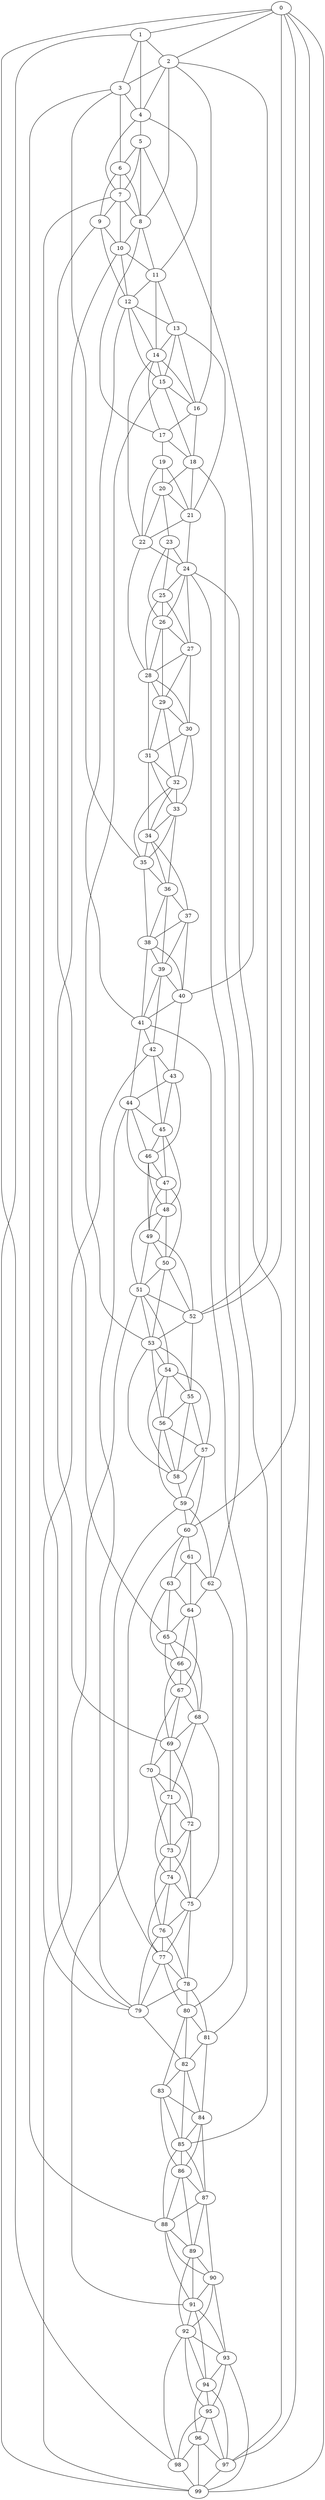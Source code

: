 strict graph "watts_strogatz_graph(100,6,0.1)" {
0;
1;
2;
3;
4;
5;
6;
7;
8;
9;
10;
11;
12;
13;
14;
15;
16;
17;
18;
19;
20;
21;
22;
23;
24;
25;
26;
27;
28;
29;
30;
31;
32;
33;
34;
35;
36;
37;
38;
39;
40;
41;
42;
43;
44;
45;
46;
47;
48;
49;
50;
51;
52;
53;
54;
55;
56;
57;
58;
59;
60;
61;
62;
63;
64;
65;
66;
67;
68;
69;
70;
71;
72;
73;
74;
75;
76;
77;
78;
79;
80;
81;
82;
83;
84;
85;
86;
87;
88;
89;
90;
91;
92;
93;
94;
95;
96;
97;
98;
99;
0 -- 1  [is_available=True, prob="0.761963316721"];
0 -- 2  [is_available=True, prob="0.589224174296"];
0 -- 97  [is_available=True, prob="0.838077169162"];
0 -- 98  [is_available=True, prob="0.0946249007542"];
0 -- 99  [is_available=True, prob="0.0228631762062"];
0 -- 52  [is_available=True, prob="1.0"];
0 -- 60  [is_available=True, prob="0.510577692414"];
1 -- 2  [is_available=True, prob="0.197898475148"];
1 -- 99  [is_available=True, prob="0.628161790045"];
1 -- 4  [is_available=True, prob="0.973612078629"];
1 -- 3  [is_available=True, prob="0.209171739549"];
2 -- 3  [is_available=True, prob="0.0310387810335"];
2 -- 4  [is_available=True, prob="0.403297213533"];
2 -- 8  [is_available=True, prob="0.0199128095559"];
2 -- 16  [is_available=True, prob="0.885353657148"];
2 -- 52  [is_available=True, prob="0.417626349481"];
3 -- 35  [is_available=True, prob="0.488376464084"];
3 -- 4  [is_available=True, prob="0.164203342935"];
3 -- 6  [is_available=True, prob="1.0"];
3 -- 88  [is_available=True, prob="0.285747941329"];
4 -- 5  [is_available=True, prob="0.571455528173"];
4 -- 7  [is_available=True, prob="1.0"];
4 -- 11  [is_available=True, prob="0.641770277265"];
5 -- 6  [is_available=True, prob="0.203699664674"];
5 -- 7  [is_available=True, prob="0.121609047114"];
5 -- 8  [is_available=True, prob="0.902072684991"];
5 -- 40  [is_available=True, prob="1.0"];
6 -- 7  [is_available=True, prob="0.406534709637"];
6 -- 8  [is_available=True, prob="1.0"];
6 -- 9  [is_available=True, prob="0.957800872905"];
7 -- 8  [is_available=True, prob="0.85029997352"];
7 -- 9  [is_available=True, prob="1.0"];
7 -- 10  [is_available=True, prob="0.952968032627"];
7 -- 79  [is_available=True, prob="1.0"];
8 -- 10  [is_available=True, prob="1.0"];
8 -- 11  [is_available=True, prob="0.659834251101"];
8 -- 17  [is_available=True, prob="0.11002231715"];
9 -- 65  [is_available=True, prob="0.44791271934"];
9 -- 10  [is_available=True, prob="1.0"];
9 -- 12  [is_available=True, prob="0.0370168807149"];
10 -- 69  [is_available=True, prob="0.201621526905"];
10 -- 11  [is_available=True, prob="0.831773331785"];
10 -- 12  [is_available=True, prob="0.531995010351"];
11 -- 12  [is_available=True, prob="0.493418833871"];
11 -- 13  [is_available=True, prob="0.281551804255"];
11 -- 14  [is_available=True, prob="0.628990836127"];
12 -- 13  [is_available=True, prob="0.423274094004"];
12 -- 14  [is_available=True, prob="0.723473245415"];
12 -- 15  [is_available=True, prob="0.611303981296"];
12 -- 41  [is_available=True, prob="0.782783340568"];
13 -- 14  [is_available=True, prob="0.661564290269"];
13 -- 15  [is_available=True, prob="0.966633141049"];
13 -- 16  [is_available=True, prob="1.0"];
13 -- 21  [is_available=True, prob="0.106625402752"];
14 -- 15  [is_available=True, prob="0.750862584632"];
14 -- 16  [is_available=True, prob="0.329592649784"];
14 -- 17  [is_available=True, prob="0.0435813590556"];
14 -- 22  [is_available=True, prob="0.122188173739"];
15 -- 16  [is_available=True, prob="0.907110397415"];
15 -- 18  [is_available=True, prob="0.258447140844"];
15 -- 53  [is_available=True, prob="0.796200179707"];
16 -- 17  [is_available=True, prob="1.0"];
16 -- 18  [is_available=True, prob="1.0"];
17 -- 18  [is_available=True, prob="1.0"];
17 -- 19  [is_available=True, prob="0.753419683953"];
18 -- 20  [is_available=True, prob="0.178228929759"];
18 -- 21  [is_available=True, prob="0.00826834241618"];
18 -- 85  [is_available=True, prob="0.71762259259"];
19 -- 20  [is_available=True, prob="0.102975088542"];
19 -- 21  [is_available=True, prob="0.0727836625114"];
19 -- 22  [is_available=True, prob="0.219314630117"];
20 -- 21  [is_available=True, prob="0.204708611622"];
20 -- 22  [is_available=True, prob="0.306528729346"];
20 -- 23  [is_available=True, prob="0.980209742933"];
21 -- 22  [is_available=True, prob="1.0"];
21 -- 24  [is_available=True, prob="0.805001986329"];
22 -- 24  [is_available=True, prob="0.790318462485"];
22 -- 28  [is_available=True, prob="1.0"];
23 -- 24  [is_available=True, prob="0.996613958068"];
23 -- 25  [is_available=True, prob="1.0"];
23 -- 26  [is_available=True, prob="1.0"];
24 -- 97  [is_available=True, prob="0.459728993252"];
24 -- 25  [is_available=True, prob="0.111615175512"];
24 -- 26  [is_available=True, prob="1.0"];
24 -- 27  [is_available=True, prob="0.527653940044"];
24 -- 62  [is_available=True, prob="1.0"];
25 -- 26  [is_available=True, prob="0.535171222792"];
25 -- 27  [is_available=True, prob="0.0707838119018"];
25 -- 28  [is_available=True, prob="0.933011430247"];
26 -- 27  [is_available=True, prob="0.296651840821"];
26 -- 28  [is_available=True, prob="0.621566655812"];
26 -- 29  [is_available=True, prob="0.184216503138"];
27 -- 28  [is_available=True, prob="0.539720961438"];
27 -- 29  [is_available=True, prob="0.491017801223"];
27 -- 30  [is_available=True, prob="1.0"];
28 -- 29  [is_available=True, prob="1.0"];
28 -- 30  [is_available=True, prob="0.546790519669"];
28 -- 31  [is_available=True, prob="0.962232141533"];
29 -- 32  [is_available=True, prob="0.509266173527"];
29 -- 30  [is_available=True, prob="0.695277268407"];
29 -- 31  [is_available=True, prob="0.562543566078"];
30 -- 32  [is_available=True, prob="0.366968973645"];
30 -- 33  [is_available=True, prob="0.137080535762"];
30 -- 31  [is_available=True, prob="0.22993718873"];
31 -- 32  [is_available=True, prob="0.65069906122"];
31 -- 33  [is_available=True, prob="0.0356244149193"];
31 -- 34  [is_available=True, prob="0.953861661628"];
32 -- 33  [is_available=True, prob="0.266132156305"];
32 -- 34  [is_available=True, prob="0.657873082475"];
32 -- 35  [is_available=True, prob="0.682481483812"];
33 -- 34  [is_available=True, prob="0.355385727487"];
33 -- 35  [is_available=True, prob="0.629253524111"];
33 -- 36  [is_available=True, prob="0.0246918418811"];
34 -- 35  [is_available=True, prob="1.0"];
34 -- 36  [is_available=True, prob="1.0"];
34 -- 37  [is_available=True, prob="0.158872499574"];
35 -- 36  [is_available=True, prob="0.296185269312"];
35 -- 38  [is_available=True, prob="1.0"];
36 -- 37  [is_available=True, prob="0.804640982443"];
36 -- 38  [is_available=True, prob="1.0"];
36 -- 39  [is_available=True, prob="0.697656854803"];
37 -- 38  [is_available=True, prob="1.0"];
37 -- 39  [is_available=True, prob="1.0"];
37 -- 40  [is_available=True, prob="0.291448520311"];
38 -- 39  [is_available=True, prob="0.582510716482"];
38 -- 40  [is_available=True, prob="1.0"];
38 -- 41  [is_available=True, prob="0.571934412573"];
39 -- 40  [is_available=True, prob="0.741331698608"];
39 -- 41  [is_available=True, prob="0.0638862980726"];
39 -- 42  [is_available=True, prob="0.469652655574"];
40 -- 41  [is_available=True, prob="0.0438593965173"];
40 -- 43  [is_available=True, prob="1.0"];
41 -- 42  [is_available=True, prob="1.0"];
41 -- 44  [is_available=True, prob="0.335426786978"];
41 -- 81  [is_available=True, prob="0.5562639739"];
42 -- 43  [is_available=True, prob="0.510813680138"];
42 -- 45  [is_available=True, prob="0.0927196135345"];
42 -- 79  [is_available=True, prob="0.824456631932"];
43 -- 44  [is_available=True, prob="0.530959895026"];
43 -- 45  [is_available=True, prob="1.0"];
43 -- 46  [is_available=True, prob="1.0"];
44 -- 45  [is_available=True, prob="1.0"];
44 -- 46  [is_available=True, prob="0.866277288883"];
44 -- 47  [is_available=True, prob="0.25574045547"];
44 -- 79  [is_available=True, prob="1.0"];
45 -- 46  [is_available=True, prob="1.0"];
45 -- 47  [is_available=True, prob="1.0"];
45 -- 48  [is_available=True, prob="1.0"];
46 -- 47  [is_available=True, prob="0.86846124054"];
46 -- 48  [is_available=True, prob="0.898550322197"];
46 -- 49  [is_available=True, prob="0.966212632536"];
47 -- 48  [is_available=True, prob="0.287967755799"];
47 -- 49  [is_available=True, prob="1.0"];
47 -- 50  [is_available=True, prob="1.0"];
48 -- 49  [is_available=True, prob="0.523270734558"];
48 -- 50  [is_available=True, prob="0.459318261875"];
48 -- 51  [is_available=True, prob="0.890795818527"];
49 -- 50  [is_available=True, prob="0.969919766603"];
49 -- 51  [is_available=True, prob="0.361597704725"];
49 -- 52  [is_available=True, prob="0.885520200164"];
50 -- 51  [is_available=True, prob="0.130259986828"];
50 -- 52  [is_available=True, prob="0.945864293551"];
50 -- 53  [is_available=True, prob="0.0502040517878"];
51 -- 99  [is_available=True, prob="0.859925802112"];
51 -- 52  [is_available=True, prob="0.239018106813"];
51 -- 53  [is_available=True, prob="0.745915606499"];
51 -- 54  [is_available=True, prob="1.0"];
52 -- 53  [is_available=True, prob="0.00694429491618"];
52 -- 55  [is_available=True, prob="1.0"];
53 -- 54  [is_available=True, prob="1.0"];
53 -- 55  [is_available=True, prob="0.502533143073"];
53 -- 56  [is_available=True, prob="0.643313087078"];
53 -- 58  [is_available=True, prob="0.766197572579"];
54 -- 55  [is_available=True, prob="0.18944465867"];
54 -- 56  [is_available=True, prob="1.0"];
54 -- 57  [is_available=True, prob="0.0218046969743"];
54 -- 58  [is_available=True, prob="0.546932045905"];
55 -- 56  [is_available=True, prob="0.478416891827"];
55 -- 57  [is_available=True, prob="0.469033379217"];
55 -- 58  [is_available=True, prob="0.852695594035"];
56 -- 57  [is_available=True, prob="0.0494461522131"];
56 -- 58  [is_available=True, prob="1.0"];
56 -- 59  [is_available=True, prob="0.170684234864"];
57 -- 58  [is_available=True, prob="0.455125891372"];
57 -- 59  [is_available=True, prob="0.976363870165"];
57 -- 60  [is_available=True, prob="0.824386315499"];
58 -- 59  [is_available=True, prob="0.293706836124"];
59 -- 77  [is_available=True, prob="0.0269921522623"];
59 -- 60  [is_available=True, prob="0.772120812561"];
59 -- 62  [is_available=True, prob="0.876396914676"];
60 -- 91  [is_available=True, prob="0.930138048086"];
60 -- 61  [is_available=True, prob="0.375392968145"];
60 -- 63  [is_available=True, prob="1.0"];
61 -- 64  [is_available=True, prob="0.697217157696"];
61 -- 62  [is_available=True, prob="0.970919347929"];
61 -- 63  [is_available=True, prob="1.0"];
62 -- 64  [is_available=True, prob="0.308636945581"];
62 -- 80  [is_available=True, prob="0.459089805827"];
63 -- 64  [is_available=True, prob="0.571407228495"];
63 -- 65  [is_available=True, prob="1.0"];
63 -- 66  [is_available=True, prob="0.111370817822"];
64 -- 65  [is_available=True, prob="1.0"];
64 -- 66  [is_available=True, prob="1.0"];
64 -- 67  [is_available=True, prob="0.814173647085"];
65 -- 66  [is_available=True, prob="0.974790369071"];
65 -- 67  [is_available=True, prob="1.0"];
65 -- 68  [is_available=True, prob="0.549728324191"];
66 -- 67  [is_available=True, prob="0.033799321909"];
66 -- 68  [is_available=True, prob="0.32477753428"];
66 -- 69  [is_available=True, prob="0.414602721991"];
67 -- 68  [is_available=True, prob="0.0985417415303"];
67 -- 69  [is_available=True, prob="0.277133508496"];
67 -- 70  [is_available=True, prob="0.822912554446"];
68 -- 69  [is_available=True, prob="0.527341395099"];
68 -- 71  [is_available=True, prob="0.738818495557"];
68 -- 75  [is_available=True, prob="0.906366692674"];
69 -- 70  [is_available=True, prob="0.55415812643"];
69 -- 71  [is_available=True, prob="1.0"];
69 -- 72  [is_available=True, prob="0.387897783298"];
70 -- 71  [is_available=True, prob="0.375540513206"];
70 -- 72  [is_available=True, prob="0.669770506215"];
70 -- 73  [is_available=True, prob="0.336533255037"];
71 -- 72  [is_available=True, prob="0.772908941185"];
71 -- 73  [is_available=True, prob="0.468027170925"];
71 -- 74  [is_available=True, prob="0.666215553047"];
72 -- 73  [is_available=True, prob="1.0"];
72 -- 74  [is_available=True, prob="0.481344950661"];
72 -- 75  [is_available=True, prob="1.0"];
73 -- 74  [is_available=True, prob="0.867790211188"];
73 -- 75  [is_available=True, prob="0.585129139532"];
73 -- 76  [is_available=True, prob="0.826694507147"];
74 -- 75  [is_available=True, prob="1.0"];
74 -- 76  [is_available=True, prob="0.0257464476848"];
74 -- 77  [is_available=True, prob="0.557445593257"];
75 -- 76  [is_available=True, prob="1.0"];
75 -- 77  [is_available=True, prob="0.0854898521985"];
75 -- 78  [is_available=True, prob="0.789475028119"];
76 -- 77  [is_available=True, prob="0.652393224374"];
76 -- 78  [is_available=True, prob="0.195727341578"];
76 -- 79  [is_available=True, prob="0.829903321472"];
77 -- 78  [is_available=True, prob="1.0"];
77 -- 79  [is_available=True, prob="0.0627883481693"];
77 -- 80  [is_available=True, prob="0.933692895519"];
78 -- 79  [is_available=True, prob="0.694451926198"];
78 -- 80  [is_available=True, prob="1.0"];
78 -- 81  [is_available=True, prob="0.188380247632"];
79 -- 82  [is_available=True, prob="0.785096643042"];
80 -- 81  [is_available=True, prob="0.600021882252"];
80 -- 82  [is_available=True, prob="0.818056973307"];
80 -- 83  [is_available=True, prob="0.0750087964324"];
81 -- 82  [is_available=True, prob="0.905934335854"];
81 -- 84  [is_available=True, prob="0.366536586021"];
82 -- 83  [is_available=True, prob="0.635857267749"];
82 -- 84  [is_available=True, prob="0.378087440377"];
82 -- 85  [is_available=True, prob="0.680389344114"];
83 -- 84  [is_available=True, prob="1.0"];
83 -- 85  [is_available=True, prob="1.0"];
83 -- 86  [is_available=True, prob="1.0"];
84 -- 85  [is_available=True, prob="0.398351768588"];
84 -- 86  [is_available=True, prob="0.623002149351"];
84 -- 87  [is_available=True, prob="0.187300289174"];
85 -- 86  [is_available=True, prob="0.285608206218"];
85 -- 87  [is_available=True, prob="1.0"];
85 -- 88  [is_available=True, prob="0.66299567222"];
86 -- 87  [is_available=True, prob="0.847869665254"];
86 -- 88  [is_available=True, prob="0.980530807938"];
86 -- 89  [is_available=True, prob="0.639892893548"];
87 -- 88  [is_available=True, prob="0.658536536443"];
87 -- 89  [is_available=True, prob="0.0663061476032"];
87 -- 90  [is_available=True, prob="0.484925874531"];
88 -- 89  [is_available=True, prob="0.867636280416"];
88 -- 90  [is_available=True, prob="0.942373821735"];
88 -- 91  [is_available=True, prob="0.362667357284"];
89 -- 90  [is_available=True, prob="0.626608600626"];
89 -- 91  [is_available=True, prob="0.188960442394"];
89 -- 92  [is_available=True, prob="0.989992996519"];
90 -- 91  [is_available=True, prob="0.92718828312"];
90 -- 92  [is_available=True, prob="0.257817473207"];
90 -- 93  [is_available=True, prob="0.287125994588"];
91 -- 92  [is_available=True, prob="0.936459944916"];
91 -- 93  [is_available=True, prob="0.916223064584"];
91 -- 94  [is_available=True, prob="1.0"];
92 -- 98  [is_available=True, prob="1.0"];
92 -- 93  [is_available=True, prob="1.0"];
92 -- 94  [is_available=True, prob="1.0"];
92 -- 95  [is_available=True, prob="1.0"];
93 -- 99  [is_available=True, prob="0.425638655052"];
93 -- 94  [is_available=True, prob="0.938675184387"];
93 -- 95  [is_available=True, prob="0.930126801856"];
94 -- 96  [is_available=True, prob="0.608041502637"];
94 -- 97  [is_available=True, prob="0.888457000278"];
94 -- 95  [is_available=True, prob="0.375760584327"];
95 -- 96  [is_available=True, prob="0.977832378801"];
95 -- 97  [is_available=True, prob="1.0"];
95 -- 98  [is_available=True, prob="0.154053950244"];
96 -- 97  [is_available=True, prob="0.219938954637"];
96 -- 98  [is_available=True, prob="0.218770339419"];
96 -- 99  [is_available=True, prob="0.940007953821"];
97 -- 99  [is_available=True, prob="0.594693015819"];
98 -- 99  [is_available=True, prob="1.0"];
}
